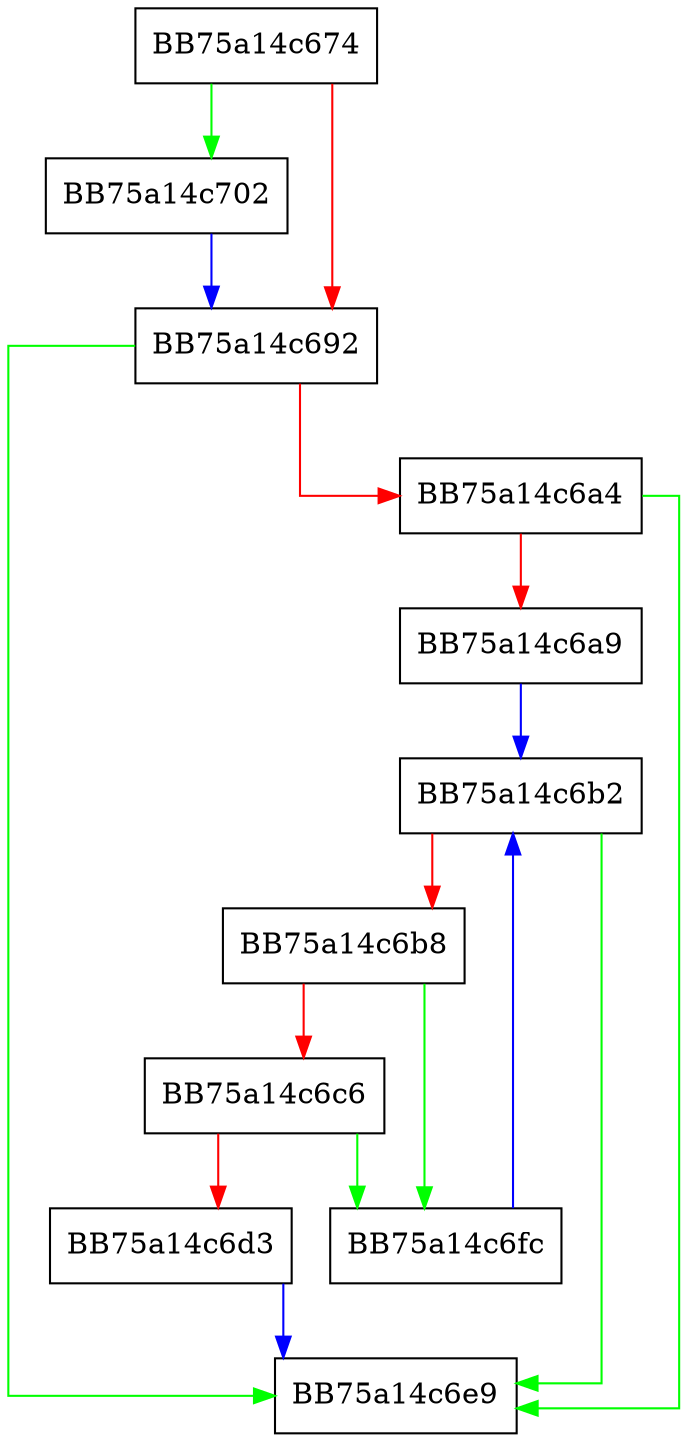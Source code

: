 digraph GetProcessID {
  node [shape="box"];
  graph [splines=ortho];
  BB75a14c674 -> BB75a14c702 [color="green"];
  BB75a14c674 -> BB75a14c692 [color="red"];
  BB75a14c692 -> BB75a14c6e9 [color="green"];
  BB75a14c692 -> BB75a14c6a4 [color="red"];
  BB75a14c6a4 -> BB75a14c6e9 [color="green"];
  BB75a14c6a4 -> BB75a14c6a9 [color="red"];
  BB75a14c6a9 -> BB75a14c6b2 [color="blue"];
  BB75a14c6b2 -> BB75a14c6e9 [color="green"];
  BB75a14c6b2 -> BB75a14c6b8 [color="red"];
  BB75a14c6b8 -> BB75a14c6fc [color="green"];
  BB75a14c6b8 -> BB75a14c6c6 [color="red"];
  BB75a14c6c6 -> BB75a14c6fc [color="green"];
  BB75a14c6c6 -> BB75a14c6d3 [color="red"];
  BB75a14c6d3 -> BB75a14c6e9 [color="blue"];
  BB75a14c6fc -> BB75a14c6b2 [color="blue"];
  BB75a14c702 -> BB75a14c692 [color="blue"];
}